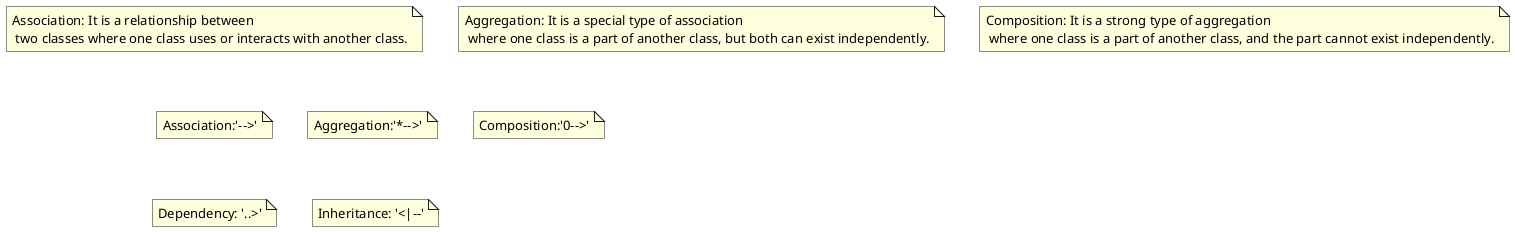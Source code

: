 @startuml

note "Association: It is a relationship between\n two classes where one class uses or interacts with another class." as N1
note "Aggregation: It is a special type of association\n where one class is a part of another class, but both can exist independently." as N2
note "Composition: It is a strong type of aggregation\n where one class is a part of another class, and the part cannot exist independently." as N3

note "Association:'-->'" as N4
note "Aggregation:'*-->'" as N5
note "Composition:'0-->'" as N6
note "Dependency: '..>'" as N7
note "Inheritance: '<|--'" as N8

@enduml